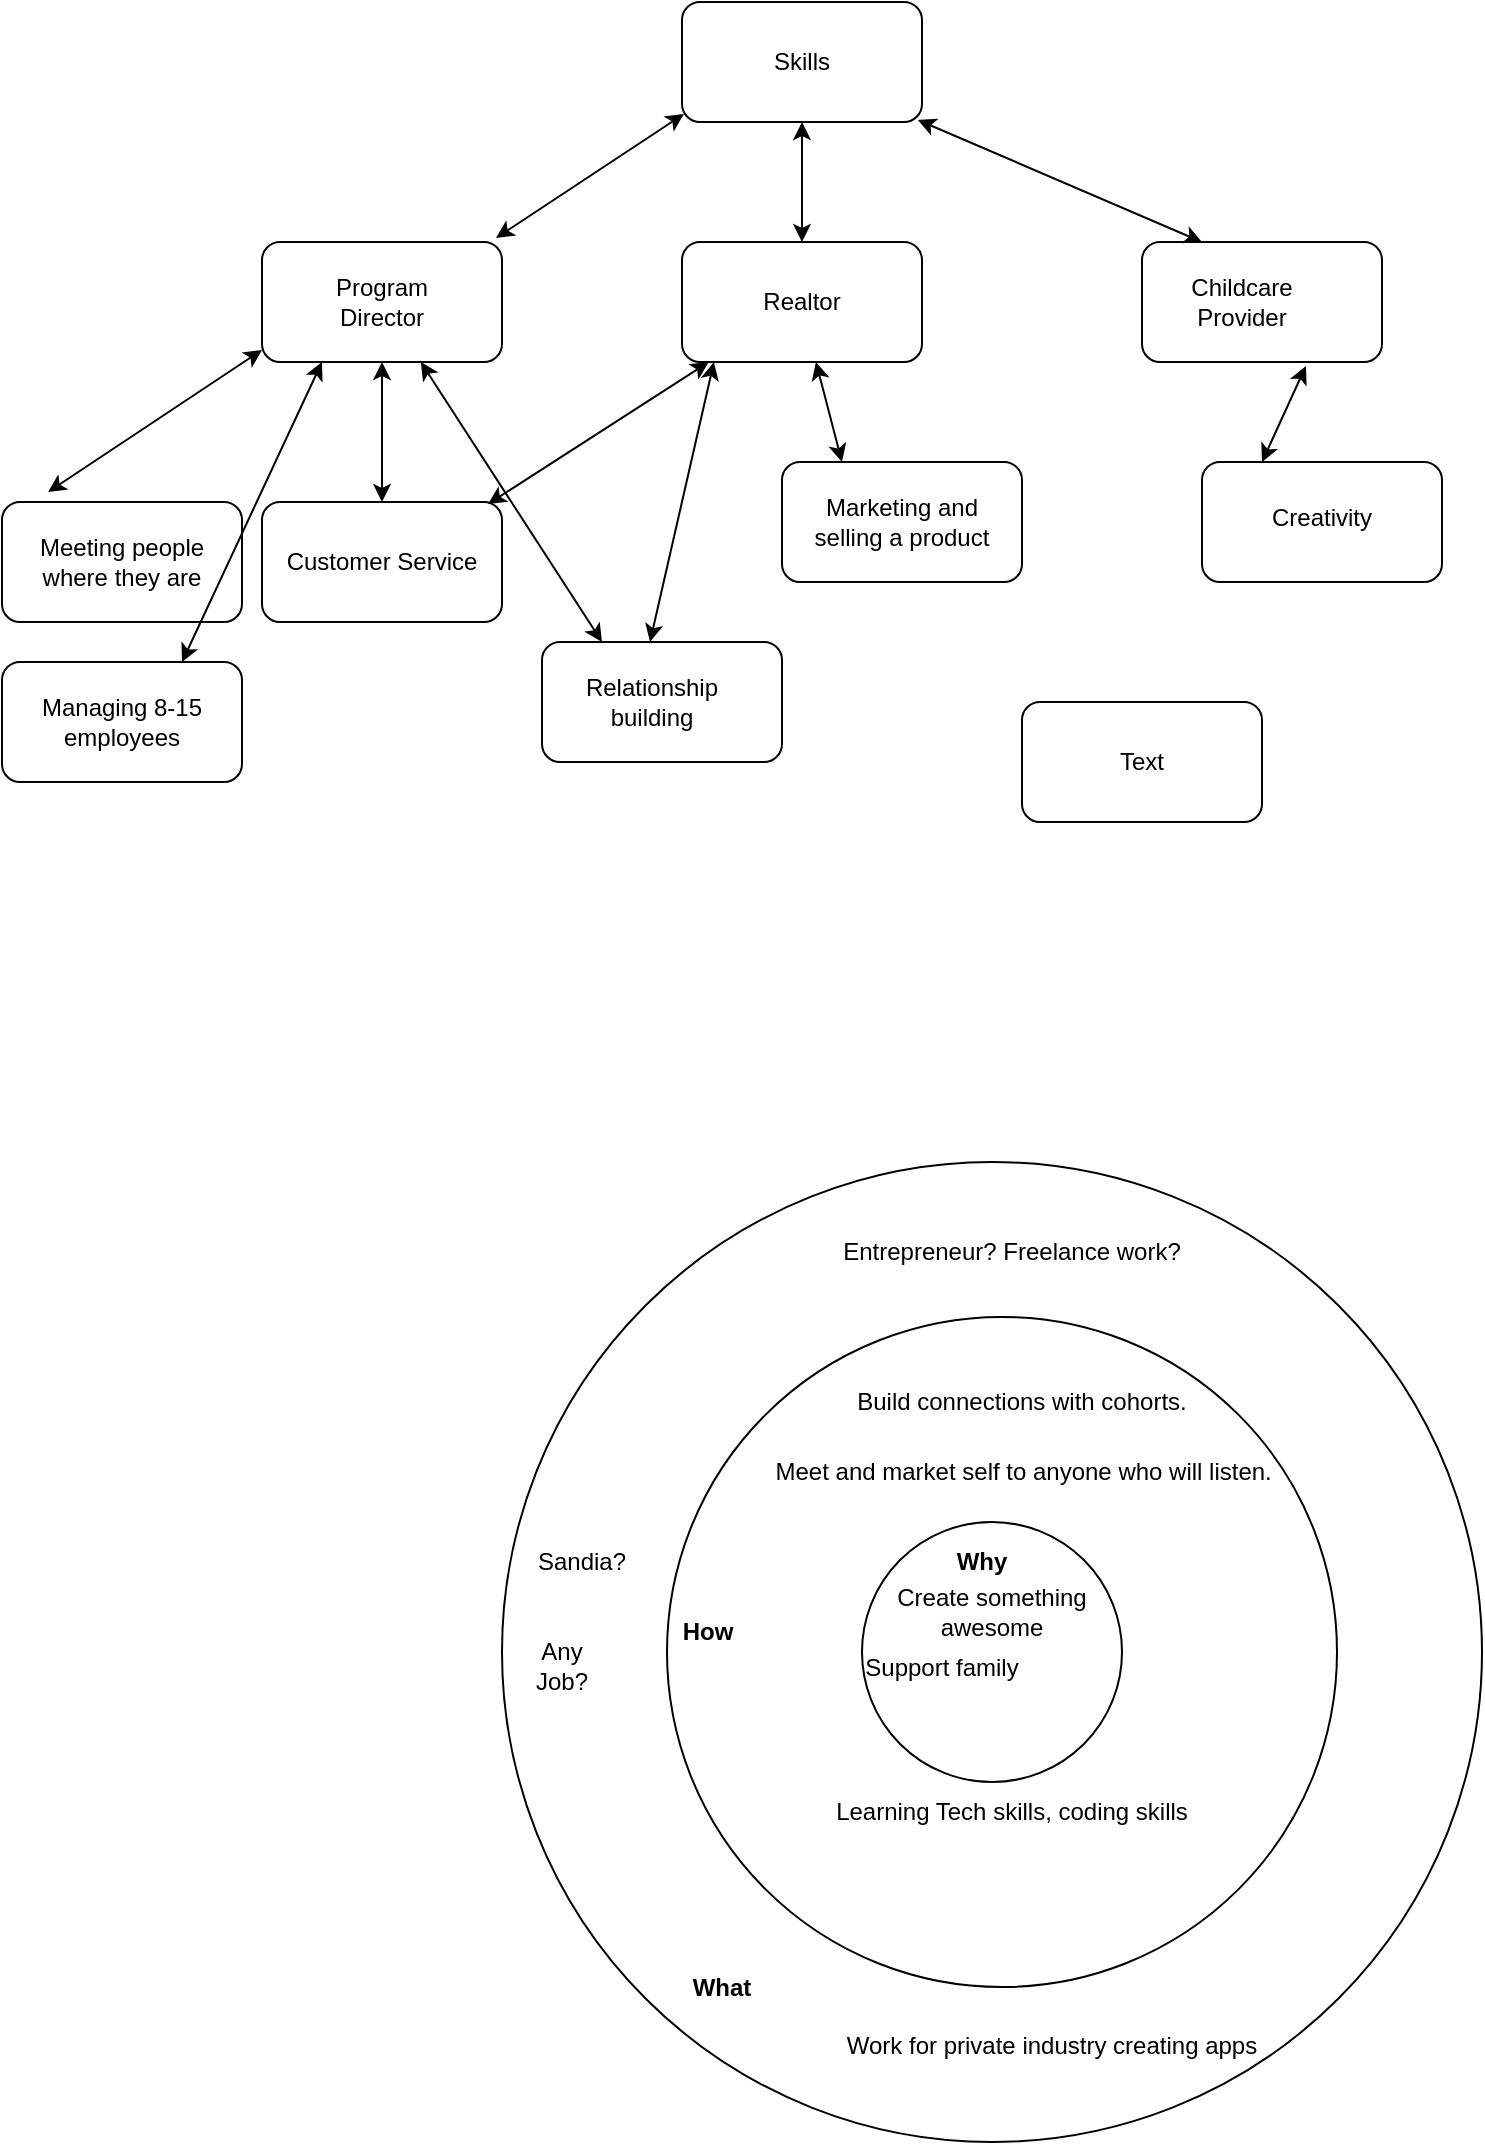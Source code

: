 <mxfile version="10.7.5" type="github"><diagram id="XEfZ2vqntQ_IqO6Fxq1H" name="Page-1"><mxGraphModel dx="840" dy="1584" grid="1" gridSize="10" guides="1" tooltips="1" connect="1" arrows="1" fold="1" page="1" pageScale="1" pageWidth="850" pageHeight="1100" math="0" shadow="0"><root><mxCell id="0"/><mxCell id="1" parent="0"/><mxCell id="LhiJnQSeChWMrfaZlhHW-38" value="" style="ellipse;whiteSpace=wrap;html=1;aspect=fixed;strokeColor=#000000;" vertex="1" parent="1"><mxGeometry x="270" y="230" width="490" height="490" as="geometry"/></mxCell><mxCell id="LhiJnQSeChWMrfaZlhHW-3" value="" style="rounded=1;whiteSpace=wrap;html=1;strokeColor=#000000;" vertex="1" parent="1"><mxGeometry x="360" y="-350" width="120" height="60" as="geometry"/></mxCell><mxCell id="LhiJnQSeChWMrfaZlhHW-4" value="Skills&lt;br&gt;" style="text;html=1;strokeColor=none;fillColor=none;align=center;verticalAlign=middle;whiteSpace=wrap;rounded=0;" vertex="1" parent="1"><mxGeometry x="370" y="-340" width="100" height="40" as="geometry"/></mxCell><mxCell id="LhiJnQSeChWMrfaZlhHW-5" value="" style="endArrow=classic;startArrow=classic;html=1;entryX=0.008;entryY=0.933;entryDx=0;entryDy=0;entryPerimeter=0;exitX=0.975;exitY=-0.033;exitDx=0;exitDy=0;exitPerimeter=0;" edge="1" parent="1" source="LhiJnQSeChWMrfaZlhHW-6" target="LhiJnQSeChWMrfaZlhHW-3"><mxGeometry width="50" height="50" relative="1" as="geometry"><mxPoint x="270" y="-230" as="sourcePoint"/><mxPoint x="410" y="-270" as="targetPoint"/></mxGeometry></mxCell><mxCell id="LhiJnQSeChWMrfaZlhHW-6" value="" style="rounded=1;whiteSpace=wrap;html=1;strokeColor=#000000;" vertex="1" parent="1"><mxGeometry x="150" y="-230" width="120" height="60" as="geometry"/></mxCell><mxCell id="LhiJnQSeChWMrfaZlhHW-7" value="Program Director" style="text;html=1;strokeColor=none;fillColor=none;align=center;verticalAlign=middle;whiteSpace=wrap;rounded=0;" vertex="1" parent="1"><mxGeometry x="190" y="-210" width="40" height="20" as="geometry"/></mxCell><mxCell id="LhiJnQSeChWMrfaZlhHW-8" value="" style="rounded=1;whiteSpace=wrap;html=1;strokeColor=#000000;" vertex="1" parent="1"><mxGeometry x="360" y="-230" width="120" height="60" as="geometry"/></mxCell><mxCell id="LhiJnQSeChWMrfaZlhHW-9" value="Realtor" style="text;html=1;strokeColor=none;fillColor=none;align=center;verticalAlign=middle;whiteSpace=wrap;rounded=0;" vertex="1" parent="1"><mxGeometry x="400" y="-210" width="40" height="20" as="geometry"/></mxCell><mxCell id="LhiJnQSeChWMrfaZlhHW-10" value="" style="rounded=1;whiteSpace=wrap;html=1;strokeColor=#000000;" vertex="1" parent="1"><mxGeometry x="590" y="-230" width="120" height="60" as="geometry"/></mxCell><mxCell id="LhiJnQSeChWMrfaZlhHW-12" value="" style="endArrow=classic;startArrow=classic;html=1;entryX=0.5;entryY=1;entryDx=0;entryDy=0;exitX=0.5;exitY=0;exitDx=0;exitDy=0;" edge="1" parent="1" source="LhiJnQSeChWMrfaZlhHW-8" target="LhiJnQSeChWMrfaZlhHW-3"><mxGeometry width="50" height="50" relative="1" as="geometry"><mxPoint x="150" y="-100" as="sourcePoint"/><mxPoint x="200" y="-150" as="targetPoint"/></mxGeometry></mxCell><mxCell id="LhiJnQSeChWMrfaZlhHW-13" value="" style="endArrow=classic;startArrow=classic;html=1;entryX=0.983;entryY=0.983;entryDx=0;entryDy=0;entryPerimeter=0;exitX=0.25;exitY=0;exitDx=0;exitDy=0;" edge="1" parent="1" source="LhiJnQSeChWMrfaZlhHW-10" target="LhiJnQSeChWMrfaZlhHW-3"><mxGeometry width="50" height="50" relative="1" as="geometry"><mxPoint x="150" y="-100" as="sourcePoint"/><mxPoint x="200" y="-150" as="targetPoint"/></mxGeometry></mxCell><mxCell id="LhiJnQSeChWMrfaZlhHW-14" value="Childcare Provider" style="text;html=1;strokeColor=none;fillColor=none;align=center;verticalAlign=middle;whiteSpace=wrap;rounded=0;" vertex="1" parent="1"><mxGeometry x="620" y="-210" width="40" height="20" as="geometry"/></mxCell><mxCell id="LhiJnQSeChWMrfaZlhHW-15" value="" style="rounded=1;whiteSpace=wrap;html=1;strokeColor=#000000;" vertex="1" parent="1"><mxGeometry x="20" y="-100" width="120" height="60" as="geometry"/></mxCell><mxCell id="LhiJnQSeChWMrfaZlhHW-16" value="Meeting people where they are" style="text;html=1;strokeColor=none;fillColor=none;align=center;verticalAlign=middle;whiteSpace=wrap;rounded=0;" vertex="1" parent="1"><mxGeometry x="30" y="-90" width="100" height="40" as="geometry"/></mxCell><mxCell id="LhiJnQSeChWMrfaZlhHW-17" value="" style="endArrow=classic;startArrow=classic;html=1;entryX=0;entryY=0.9;entryDx=0;entryDy=0;entryPerimeter=0;exitX=0.192;exitY=-0.083;exitDx=0;exitDy=0;exitPerimeter=0;" edge="1" parent="1" source="LhiJnQSeChWMrfaZlhHW-15" target="LhiJnQSeChWMrfaZlhHW-6"><mxGeometry width="50" height="50" relative="1" as="geometry"><mxPoint x="20" y="30" as="sourcePoint"/><mxPoint x="70" y="-20" as="targetPoint"/></mxGeometry></mxCell><mxCell id="LhiJnQSeChWMrfaZlhHW-18" value="" style="rounded=1;whiteSpace=wrap;html=1;strokeColor=#000000;" vertex="1" parent="1"><mxGeometry x="150" y="-100" width="120" height="60" as="geometry"/></mxCell><mxCell id="LhiJnQSeChWMrfaZlhHW-19" value="Customer Service" style="text;html=1;strokeColor=none;fillColor=none;align=center;verticalAlign=middle;whiteSpace=wrap;rounded=0;" vertex="1" parent="1"><mxGeometry x="160" y="-90" width="100" height="40" as="geometry"/></mxCell><mxCell id="LhiJnQSeChWMrfaZlhHW-20" value="" style="endArrow=classic;startArrow=classic;html=1;" edge="1" parent="1" source="LhiJnQSeChWMrfaZlhHW-18" target="LhiJnQSeChWMrfaZlhHW-6"><mxGeometry width="50" height="50" relative="1" as="geometry"><mxPoint x="170" y="-110" as="sourcePoint"/><mxPoint x="70" y="-20" as="targetPoint"/></mxGeometry></mxCell><mxCell id="LhiJnQSeChWMrfaZlhHW-21" value="" style="rounded=1;whiteSpace=wrap;html=1;strokeColor=#000000;" vertex="1" parent="1"><mxGeometry x="290" y="-30" width="120" height="60" as="geometry"/></mxCell><mxCell id="LhiJnQSeChWMrfaZlhHW-22" value="Relationship building" style="text;html=1;strokeColor=none;fillColor=none;align=center;verticalAlign=middle;whiteSpace=wrap;rounded=0;" vertex="1" parent="1"><mxGeometry x="290" y="-20" width="110" height="40" as="geometry"/></mxCell><mxCell id="LhiJnQSeChWMrfaZlhHW-23" value="" style="endArrow=classic;startArrow=classic;html=1;exitX=0.25;exitY=0;exitDx=0;exitDy=0;" edge="1" parent="1" source="LhiJnQSeChWMrfaZlhHW-21" target="LhiJnQSeChWMrfaZlhHW-6"><mxGeometry width="50" height="50" relative="1" as="geometry"><mxPoint x="20" y="110" as="sourcePoint"/><mxPoint x="70" y="60" as="targetPoint"/></mxGeometry></mxCell><mxCell id="LhiJnQSeChWMrfaZlhHW-24" value="" style="endArrow=classic;startArrow=classic;html=1;entryX=0.133;entryY=1;entryDx=0;entryDy=0;entryPerimeter=0;exitX=0.45;exitY=0;exitDx=0;exitDy=0;exitPerimeter=0;" edge="1" parent="1" source="LhiJnQSeChWMrfaZlhHW-21" target="LhiJnQSeChWMrfaZlhHW-8"><mxGeometry width="50" height="50" relative="1" as="geometry"><mxPoint x="20" y="100" as="sourcePoint"/><mxPoint x="70" y="50" as="targetPoint"/></mxGeometry></mxCell><mxCell id="LhiJnQSeChWMrfaZlhHW-25" value="" style="rounded=1;whiteSpace=wrap;html=1;strokeColor=#000000;" vertex="1" parent="1"><mxGeometry x="20" y="-20" width="120" height="60" as="geometry"/></mxCell><mxCell id="LhiJnQSeChWMrfaZlhHW-26" value="Managing 8-15 employees" style="text;html=1;strokeColor=none;fillColor=none;align=center;verticalAlign=middle;whiteSpace=wrap;rounded=0;" vertex="1" parent="1"><mxGeometry x="30" y="-10" width="100" height="40" as="geometry"/></mxCell><mxCell id="LhiJnQSeChWMrfaZlhHW-27" value="" style="endArrow=classic;startArrow=classic;html=1;entryX=0.25;entryY=1;entryDx=0;entryDy=0;exitX=0.75;exitY=0;exitDx=0;exitDy=0;" edge="1" parent="1" source="LhiJnQSeChWMrfaZlhHW-25" target="LhiJnQSeChWMrfaZlhHW-6"><mxGeometry width="50" height="50" relative="1" as="geometry"><mxPoint x="20" y="110" as="sourcePoint"/><mxPoint x="70" y="60" as="targetPoint"/></mxGeometry></mxCell><mxCell id="LhiJnQSeChWMrfaZlhHW-28" value="" style="endArrow=classic;startArrow=classic;html=1;exitX=0.942;exitY=0.017;exitDx=0;exitDy=0;exitPerimeter=0;" edge="1" parent="1" source="LhiJnQSeChWMrfaZlhHW-18" target="LhiJnQSeChWMrfaZlhHW-8"><mxGeometry width="50" height="50" relative="1" as="geometry"><mxPoint x="20" y="110" as="sourcePoint"/><mxPoint x="70" y="60" as="targetPoint"/></mxGeometry></mxCell><mxCell id="LhiJnQSeChWMrfaZlhHW-29" value="" style="rounded=1;whiteSpace=wrap;html=1;strokeColor=#000000;" vertex="1" parent="1"><mxGeometry x="410" y="-120" width="120" height="60" as="geometry"/></mxCell><mxCell id="LhiJnQSeChWMrfaZlhHW-30" value="Marketing and selling a product" style="text;html=1;strokeColor=none;fillColor=none;align=center;verticalAlign=middle;whiteSpace=wrap;rounded=0;" vertex="1" parent="1"><mxGeometry x="420" y="-110" width="100" height="40" as="geometry"/></mxCell><mxCell id="LhiJnQSeChWMrfaZlhHW-31" value="" style="endArrow=classic;startArrow=classic;html=1;entryX=0.558;entryY=1;entryDx=0;entryDy=0;entryPerimeter=0;exitX=0.25;exitY=0;exitDx=0;exitDy=0;" edge="1" parent="1" source="LhiJnQSeChWMrfaZlhHW-29" target="LhiJnQSeChWMrfaZlhHW-8"><mxGeometry width="50" height="50" relative="1" as="geometry"><mxPoint x="20" y="110" as="sourcePoint"/><mxPoint x="70" y="60" as="targetPoint"/></mxGeometry></mxCell><mxCell id="LhiJnQSeChWMrfaZlhHW-32" value="" style="rounded=1;whiteSpace=wrap;html=1;strokeColor=#000000;" vertex="1" parent="1"><mxGeometry x="620" y="-120" width="120" height="60" as="geometry"/></mxCell><mxCell id="LhiJnQSeChWMrfaZlhHW-33" value="" style="endArrow=classic;startArrow=classic;html=1;entryX=0.683;entryY=1.033;entryDx=0;entryDy=0;entryPerimeter=0;exitX=0.25;exitY=0;exitDx=0;exitDy=0;" edge="1" parent="1" source="LhiJnQSeChWMrfaZlhHW-32" target="LhiJnQSeChWMrfaZlhHW-10"><mxGeometry width="50" height="50" relative="1" as="geometry"><mxPoint x="20" y="110" as="sourcePoint"/><mxPoint x="70" y="60" as="targetPoint"/></mxGeometry></mxCell><mxCell id="LhiJnQSeChWMrfaZlhHW-34" value="Creativity" style="text;html=1;strokeColor=none;fillColor=none;align=center;verticalAlign=middle;whiteSpace=wrap;rounded=0;" vertex="1" parent="1"><mxGeometry x="630" y="-115" width="100" height="45" as="geometry"/></mxCell><mxCell id="LhiJnQSeChWMrfaZlhHW-35" value="" style="rounded=1;whiteSpace=wrap;html=1;strokeColor=#000000;" vertex="1" parent="1"><mxGeometry x="530" width="120" height="60" as="geometry"/></mxCell><mxCell id="LhiJnQSeChWMrfaZlhHW-36" value="Text" style="text;html=1;strokeColor=none;fillColor=none;align=center;verticalAlign=middle;whiteSpace=wrap;rounded=0;" vertex="1" parent="1"><mxGeometry x="540" y="10" width="100" height="40" as="geometry"/></mxCell><mxCell id="LhiJnQSeChWMrfaZlhHW-37" value="" style="ellipse;whiteSpace=wrap;html=1;aspect=fixed;strokeColor=#000000;" vertex="1" parent="1"><mxGeometry x="352.5" y="307.5" width="335" height="335" as="geometry"/></mxCell><mxCell id="LhiJnQSeChWMrfaZlhHW-39" value="" style="ellipse;whiteSpace=wrap;html=1;aspect=fixed;strokeColor=#000000;" vertex="1" parent="1"><mxGeometry x="450" y="410" width="130" height="130" as="geometry"/></mxCell><mxCell id="LhiJnQSeChWMrfaZlhHW-40" value="&lt;b&gt;Why&lt;/b&gt;" style="text;html=1;strokeColor=none;fillColor=none;align=center;verticalAlign=middle;whiteSpace=wrap;rounded=0;" vertex="1" parent="1"><mxGeometry x="490" y="420" width="40" height="20" as="geometry"/></mxCell><mxCell id="LhiJnQSeChWMrfaZlhHW-42" value="&lt;b&gt;How&lt;/b&gt;" style="text;html=1;strokeColor=none;fillColor=none;align=center;verticalAlign=middle;whiteSpace=wrap;rounded=0;" vertex="1" parent="1"><mxGeometry x="352.5" y="455" width="40" height="20" as="geometry"/></mxCell><mxCell id="LhiJnQSeChWMrfaZlhHW-43" value="&lt;b&gt;What&lt;/b&gt;" style="text;html=1;strokeColor=none;fillColor=none;align=center;verticalAlign=middle;whiteSpace=wrap;rounded=0;" vertex="1" parent="1"><mxGeometry x="360" y="632.5" width="40" height="20" as="geometry"/></mxCell><mxCell id="LhiJnQSeChWMrfaZlhHW-44" value="Learning Tech skills, coding skills" style="text;html=1;strokeColor=none;fillColor=none;align=center;verticalAlign=middle;whiteSpace=wrap;rounded=0;" vertex="1" parent="1"><mxGeometry x="400" y="540" width="250" height="30" as="geometry"/></mxCell><mxCell id="LhiJnQSeChWMrfaZlhHW-45" value="Support family" style="text;html=1;strokeColor=none;fillColor=none;align=center;verticalAlign=middle;whiteSpace=wrap;rounded=0;" vertex="1" parent="1"><mxGeometry x="425" y="465" width="130" height="35" as="geometry"/></mxCell><mxCell id="LhiJnQSeChWMrfaZlhHW-47" value="Create something awesome" style="text;html=1;strokeColor=none;fillColor=none;align=center;verticalAlign=middle;whiteSpace=wrap;rounded=0;" vertex="1" parent="1"><mxGeometry x="450" y="445" width="130" height="20" as="geometry"/></mxCell><mxCell id="LhiJnQSeChWMrfaZlhHW-48" value="Meet and market self to anyone who will listen.&amp;nbsp;" style="text;html=1;strokeColor=none;fillColor=none;align=center;verticalAlign=middle;whiteSpace=wrap;rounded=0;" vertex="1" parent="1"><mxGeometry x="405" y="370" width="255" height="30" as="geometry"/></mxCell><mxCell id="LhiJnQSeChWMrfaZlhHW-49" value="Work for private industry creating apps" style="text;html=1;strokeColor=none;fillColor=none;align=center;verticalAlign=middle;whiteSpace=wrap;rounded=0;" vertex="1" parent="1"><mxGeometry x="430" y="653" width="230" height="37" as="geometry"/></mxCell><mxCell id="LhiJnQSeChWMrfaZlhHW-50" value="Sandia?" style="text;html=1;strokeColor=none;fillColor=none;align=center;verticalAlign=middle;whiteSpace=wrap;rounded=0;" vertex="1" parent="1"><mxGeometry x="290" y="420" width="40" height="20" as="geometry"/></mxCell><mxCell id="LhiJnQSeChWMrfaZlhHW-51" value="Entrepreneur? Freelance work?" style="text;html=1;strokeColor=none;fillColor=none;align=center;verticalAlign=middle;whiteSpace=wrap;rounded=0;" vertex="1" parent="1"><mxGeometry x="430" y="260" width="190" height="30" as="geometry"/></mxCell><mxCell id="LhiJnQSeChWMrfaZlhHW-52" value="Build connections with cohorts." style="text;html=1;strokeColor=none;fillColor=none;align=center;verticalAlign=middle;whiteSpace=wrap;rounded=0;" vertex="1" parent="1"><mxGeometry x="440" y="340" width="180" height="20" as="geometry"/></mxCell><mxCell id="LhiJnQSeChWMrfaZlhHW-53" value="Any Job?" style="text;html=1;strokeColor=none;fillColor=none;align=center;verticalAlign=middle;whiteSpace=wrap;rounded=0;" vertex="1" parent="1"><mxGeometry x="280" y="463" width="40" height="38" as="geometry"/></mxCell></root></mxGraphModel></diagram></mxfile>
